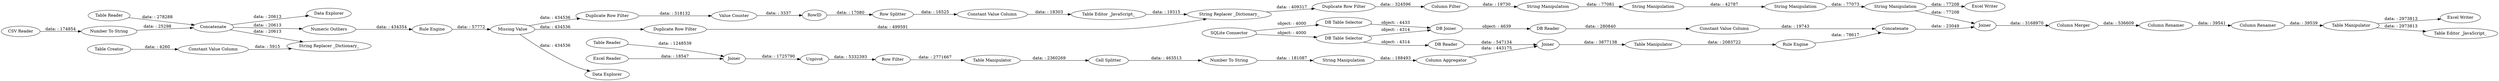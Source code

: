 digraph {
	"-6752072321423724540_21" [label="Numeric Outliers"]
	"-6752072321423724540_36" [label="Duplicate Row Filter"]
	"-6752072321423724540_39" [label="String Manipulation"]
	"-6752072321423724540_28" [label="Row Splitter"]
	"-6752072321423724540_51" [label="String Manipulation"]
	"-6752072321423724540_45" [label=Joiner]
	"-6752072321423724540_19" [label="DB Reader"]
	"-6752072321423724540_23" [label="Missing Value"]
	"-6752072321423724540_20" [label="Data Explorer"]
	"-6752072321423724540_37" [label="Column Filter"]
	"-6752072321423724540_41" [label="String Manipulation"]
	"-6752072321423724540_29" [label=RowID]
	"-6752072321423724540_10" [label="Number To String"]
	"-6752072321423724540_59" [label=Joiner]
	"-6752072321423724540_8" [label="Table Reader"]
	"-6752072321423724540_52" [label="Column Aggregator"]
	"-6752072321423724540_13" [label="Constant Value Column"]
	"-6752072321423724540_22" [label="Rule Engine"]
	"-6752072321423724540_60" [label="Table Manipulator"]
	"-6752072321423724540_58" [label=Concatenate]
	"-6752072321423724540_7" [label="Excel Reader"]
	"-6752072321423724540_61" [label="Excel Writer"]
	"-6752072321423724540_4" [label="DB Table Selector"]
	"-6752072321423724540_54" [label="Table Manipulator"]
	"-6752072321423724540_62" [label="Column Merger"]
	"-6752072321423724540_40" [label="String Manipulation"]
	"-6752072321423724540_57" [label="Rule Engine"]
	"-6752072321423724540_2" [label="Table Reader"]
	"-6752072321423724540_42" [label="Excel Writer"]
	"-6752072321423724540_46" [label=Unpivot]
	"-6752072321423724540_5" [label="DB Table Selector"]
	"-6752072321423724540_6" [label="SQLite Connector"]
	"-6752072321423724540_55" [label="Constant Value Column"]
	"-6752072321423724540_47" [label="Row Filter"]
	"-6752072321423724540_63" [label="Column Renamer"]
	"-6752072321423724540_25" [label="Duplicate Row Filter"]
	"-6752072321423724540_18" [label="DB Joiner"]
	"-6752072321423724540_15" [label="String Replacer _Dictionary_"]
	"-6752072321423724540_11" [label=Concatenate]
	"-6752072321423724540_50" [label="Number To String"]
	"-6752072321423724540_1" [label="CSV Reader"]
	"-6752072321423724540_31" [label="Table Editor _JavaScript_"]
	"-6752072321423724540_12" [label="Table Creator"]
	"-6752072321423724540_49" [label="Cell Splitter"]
	"-6752072321423724540_48" [label="Table Manipulator"]
	"-6752072321423724540_53" [label=Joiner]
	"-6752072321423724540_24" [label="Data Explorer"]
	"-6752072321423724540_32" [label="String Replacer _Dictionary_"]
	"-6752072321423724540_64" [label="Column Renamer"]
	"-6752072321423724540_27" [label="Value Counter"]
	"-6752072321423724540_30" [label="Constant Value Column"]
	"-6752072321423724540_38" [label="String Manipulation"]
	"-6752072321423724540_65" [label="Table Editor _JavaScript_"]
	"-6752072321423724540_9" [label="DB Reader"]
	"-6752072321423724540_26" [label="Duplicate Row Filter"]
	"-6752072321423724540_6" -> "-6752072321423724540_5" [label="object: : 4000"]
	"-6752072321423724540_23" -> "-6752072321423724540_25" [label="data: : 434536"]
	"-6752072321423724540_25" -> "-6752072321423724540_32" [label="data: : 499591"]
	"-6752072321423724540_29" -> "-6752072321423724540_28" [label="data: : 17080"]
	"-6752072321423724540_46" -> "-6752072321423724540_47" [label="data: : 5332393"]
	"-6752072321423724540_54" -> "-6752072321423724540_57" [label="data: : 2083722"]
	"-6752072321423724540_18" -> "-6752072321423724540_19" [label="object: : 4639"]
	"-6752072321423724540_21" -> "-6752072321423724540_22" [label="data: : 434354"]
	"-6752072321423724540_9" -> "-6752072321423724540_53" [label="data: : 547134"]
	"-6752072321423724540_6" -> "-6752072321423724540_4" [label="object: : 4000"]
	"-6752072321423724540_51" -> "-6752072321423724540_52" [label="data: : 188493"]
	"-6752072321423724540_27" -> "-6752072321423724540_29" [label="data: : 3337"]
	"-6752072321423724540_52" -> "-6752072321423724540_53" [label="data: : 443175"]
	"-6752072321423724540_13" -> "-6752072321423724540_15" [label="data: : 5915"]
	"-6752072321423724540_41" -> "-6752072321423724540_59" [label="data: : 77208"]
	"-6752072321423724540_28" -> "-6752072321423724540_30" [label="data: : 16525"]
	"-6752072321423724540_36" -> "-6752072321423724540_37" [label="data: : 324596"]
	"-6752072321423724540_32" -> "-6752072321423724540_36" [label="data: : 409317"]
	"-6752072321423724540_45" -> "-6752072321423724540_46" [label="data: : 1725790"]
	"-6752072321423724540_22" -> "-6752072321423724540_23" [label="data: : 57772"]
	"-6752072321423724540_4" -> "-6752072321423724540_18" [label="object: : 4433"]
	"-6752072321423724540_41" -> "-6752072321423724540_42" [label="data: : 77208"]
	"-6752072321423724540_40" -> "-6752072321423724540_41" [label="data: : 77073"]
	"-6752072321423724540_19" -> "-6752072321423724540_55" [label="data: : 280840"]
	"-6752072321423724540_2" -> "-6752072321423724540_11" [label="data: : 278288"]
	"-6752072321423724540_11" -> "-6752072321423724540_21" [label="data: : 20613"]
	"-6752072321423724540_39" -> "-6752072321423724540_40" [label="data: : 42787"]
	"-6752072321423724540_50" -> "-6752072321423724540_51" [label="data: : 181087"]
	"-6752072321423724540_23" -> "-6752072321423724540_24" [label="data: : 434536"]
	"-6752072321423724540_38" -> "-6752072321423724540_39" [label="data: : 77081"]
	"-6752072321423724540_58" -> "-6752072321423724540_59" [label="data: : 23049"]
	"-6752072321423724540_64" -> "-6752072321423724540_60" [label="data: : 39539"]
	"-6752072321423724540_37" -> "-6752072321423724540_38" [label="data: : 19730"]
	"-6752072321423724540_5" -> "-6752072321423724540_9" [label="object: : 4314"]
	"-6752072321423724540_26" -> "-6752072321423724540_27" [label="data: : 318132"]
	"-6752072321423724540_12" -> "-6752072321423724540_13" [label="data: : 4260"]
	"-6752072321423724540_30" -> "-6752072321423724540_31" [label="data: : 18303"]
	"-6752072321423724540_59" -> "-6752072321423724540_62" [label="data: : 3168970"]
	"-6752072321423724540_62" -> "-6752072321423724540_63" [label="data: : 536609"]
	"-6752072321423724540_11" -> "-6752072321423724540_20" [label="data: : 20613"]
	"-6752072321423724540_60" -> "-6752072321423724540_61" [label="data: : 2973813"]
	"-6752072321423724540_60" -> "-6752072321423724540_65" [label="data: : 2973813"]
	"-6752072321423724540_53" -> "-6752072321423724540_54" [label="data: : 3877138"]
	"-6752072321423724540_10" -> "-6752072321423724540_11" [label="data: : 25298"]
	"-6752072321423724540_63" -> "-6752072321423724540_64" [label="data: : 39541"]
	"-6752072321423724540_55" -> "-6752072321423724540_58" [label="data: : 19743"]
	"-6752072321423724540_8" -> "-6752072321423724540_45" [label="data: : 1248539"]
	"-6752072321423724540_31" -> "-6752072321423724540_32" [label="data: : 19315"]
	"-6752072321423724540_49" -> "-6752072321423724540_50" [label="data: : 463513"]
	"-6752072321423724540_5" -> "-6752072321423724540_18" [label="object: : 4314"]
	"-6752072321423724540_7" -> "-6752072321423724540_45" [label="data: : 18547"]
	"-6752072321423724540_11" -> "-6752072321423724540_15" [label="data: : 20613"]
	"-6752072321423724540_47" -> "-6752072321423724540_48" [label="data: : 2771667"]
	"-6752072321423724540_48" -> "-6752072321423724540_49" [label="data: : 2360269"]
	"-6752072321423724540_57" -> "-6752072321423724540_58" [label="data: : 78617"]
	"-6752072321423724540_1" -> "-6752072321423724540_10" [label="data: : 174854"]
	"-6752072321423724540_23" -> "-6752072321423724540_26" [label="data: : 434536"]
	rankdir=LR
}
